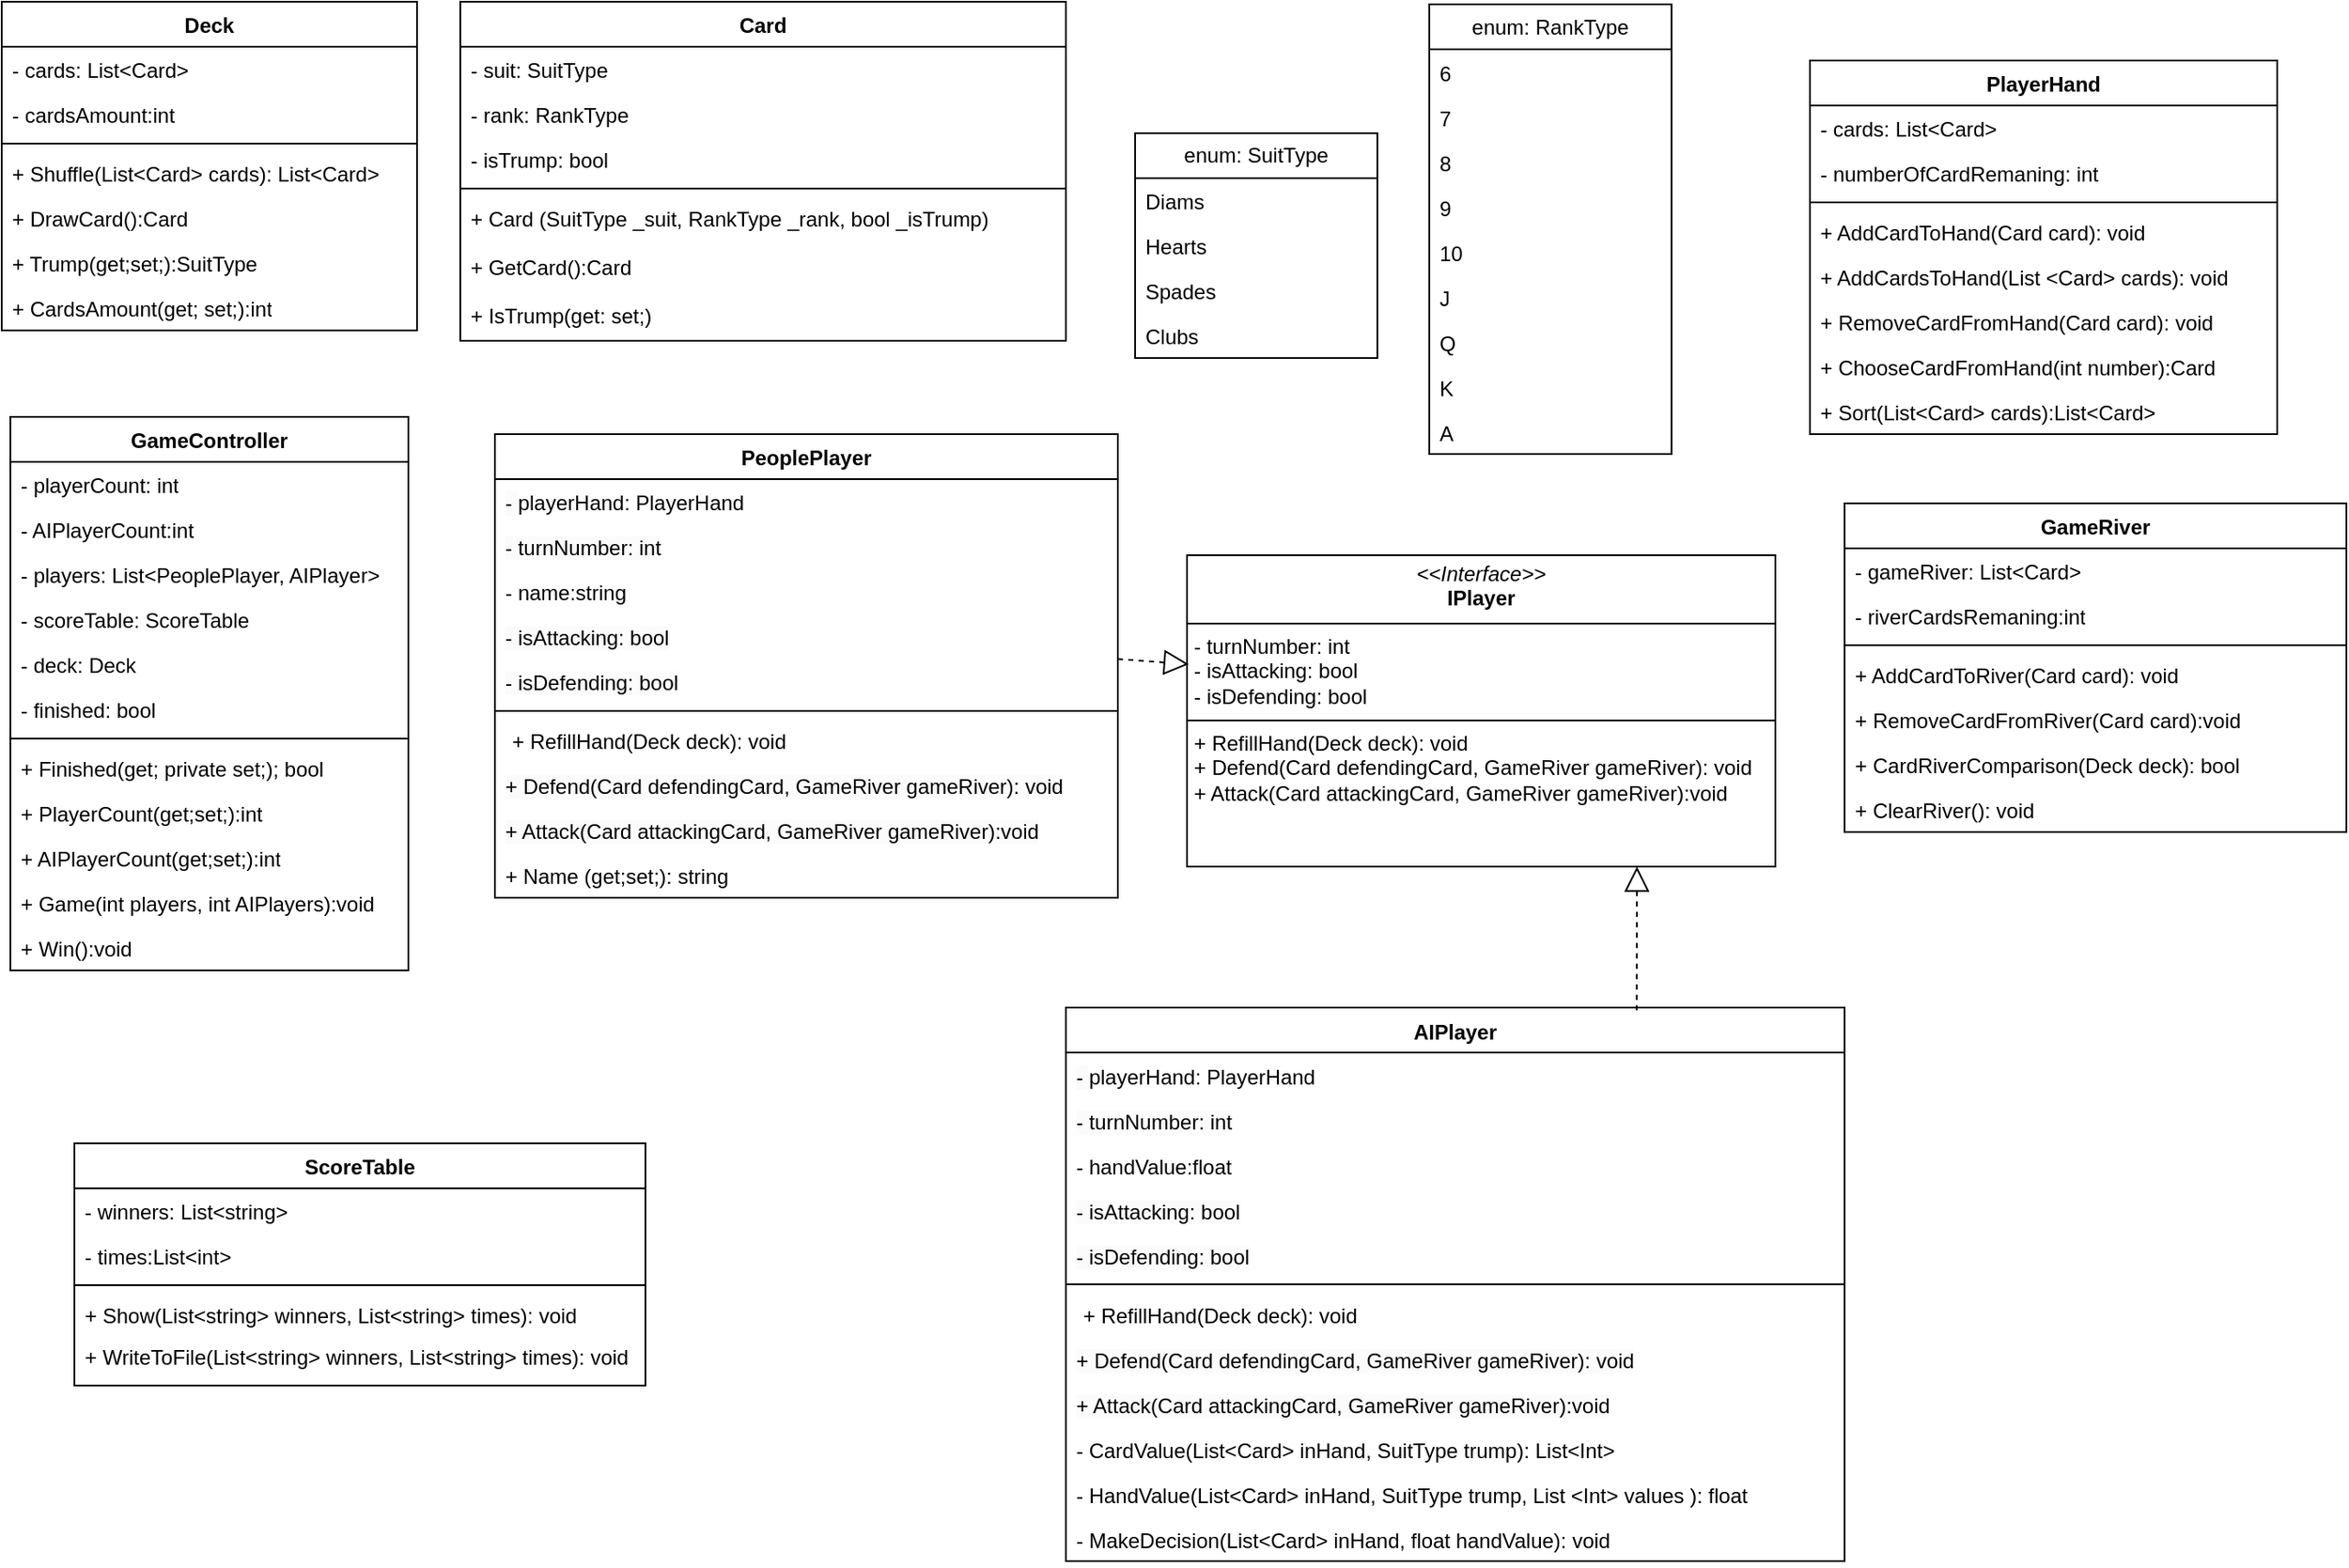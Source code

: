 <mxfile version="24.7.14">
  <diagram name="Страница — 1" id="oNnPywaHwcHPnCb4dMVC">
    <mxGraphModel dx="2261" dy="1941" grid="1" gridSize="10" guides="1" tooltips="1" connect="1" arrows="1" fold="1" page="1" pageScale="1" pageWidth="827" pageHeight="1169" math="0" shadow="0">
      <root>
        <mxCell id="0" />
        <mxCell id="1" parent="0" />
        <mxCell id="u0cuv5xGiNIbPDt_39iv-7" value="&lt;p style=&quot;margin:0px;margin-top:4px;text-align:center;&quot;&gt;&lt;i&gt;&amp;lt;&amp;lt;Interface&amp;gt;&amp;gt;&lt;/i&gt;&lt;br&gt;&lt;b&gt;IPlayer&lt;/b&gt;&lt;/p&gt;&lt;hr size=&quot;1&quot; style=&quot;border-style:solid;&quot;&gt;&lt;p style=&quot;margin:0px;margin-left:4px;&quot;&gt;&lt;span style=&quot;background-color: initial;&quot;&gt;- turnNumber: int&lt;/span&gt;&lt;br&gt;&lt;/p&gt;&lt;p style=&quot;margin:0px;margin-left:4px;&quot;&gt;- isAttacking: bool&lt;/p&gt;&lt;p style=&quot;margin:0px;margin-left:4px;&quot;&gt;- isDefending: bool&lt;/p&gt;&lt;hr size=&quot;1&quot; style=&quot;border-style:solid;&quot;&gt;&lt;p style=&quot;margin:0px;margin-left:4px;&quot;&gt;+ RefillHand(Deck deck): void&lt;/p&gt;&lt;p style=&quot;margin:0px;margin-left:4px;&quot;&gt;+ Defend(Card defendingCard,&amp;nbsp;&lt;span style=&quot;background-color: initial;&quot;&gt;GameRiver gameRiver&lt;/span&gt;&lt;span style=&quot;background-color: initial;&quot;&gt;): void&lt;/span&gt;&lt;/p&gt;&lt;p style=&quot;margin:0px;margin-left:4px;&quot;&gt;+ Attack(Card attackingCard,&amp;nbsp;&lt;span style=&quot;background-color: initial;&quot;&gt;GameRiver gameRiver&lt;/span&gt;&lt;span style=&quot;background-color: initial;&quot;&gt;):void&lt;/span&gt;&lt;/p&gt;&lt;p style=&quot;margin:0px;margin-left:4px;&quot;&gt;&lt;br&gt;&lt;/p&gt;" style="verticalAlign=top;align=left;overflow=fill;html=1;whiteSpace=wrap;" parent="1" vertex="1">
          <mxGeometry x="-100" y="-840" width="340" height="180" as="geometry" />
        </mxCell>
        <mxCell id="u0cuv5xGiNIbPDt_39iv-9" value="enum: SuitType" style="swimlane;fontStyle=0;childLayout=stackLayout;horizontal=1;startSize=26;fillColor=none;horizontalStack=0;resizeParent=1;resizeParentMax=0;resizeLast=0;collapsible=1;marginBottom=0;whiteSpace=wrap;html=1;" parent="1" vertex="1">
          <mxGeometry x="-130" y="-1084" width="140" height="130" as="geometry" />
        </mxCell>
        <mxCell id="u0cuv5xGiNIbPDt_39iv-10" value="Diams" style="text;strokeColor=none;fillColor=none;align=left;verticalAlign=top;spacingLeft=4;spacingRight=4;overflow=hidden;rotatable=0;points=[[0,0.5],[1,0.5]];portConstraint=eastwest;whiteSpace=wrap;html=1;" parent="u0cuv5xGiNIbPDt_39iv-9" vertex="1">
          <mxGeometry y="26" width="140" height="26" as="geometry" />
        </mxCell>
        <mxCell id="u0cuv5xGiNIbPDt_39iv-12" value="Hearts" style="text;strokeColor=none;fillColor=none;align=left;verticalAlign=top;spacingLeft=4;spacingRight=4;overflow=hidden;rotatable=0;points=[[0,0.5],[1,0.5]];portConstraint=eastwest;whiteSpace=wrap;html=1;" parent="u0cuv5xGiNIbPDt_39iv-9" vertex="1">
          <mxGeometry y="52" width="140" height="26" as="geometry" />
        </mxCell>
        <mxCell id="u0cuv5xGiNIbPDt_39iv-14" value="Spades" style="text;strokeColor=none;fillColor=none;align=left;verticalAlign=top;spacingLeft=4;spacingRight=4;overflow=hidden;rotatable=0;points=[[0,0.5],[1,0.5]];portConstraint=eastwest;whiteSpace=wrap;html=1;" parent="u0cuv5xGiNIbPDt_39iv-9" vertex="1">
          <mxGeometry y="78" width="140" height="26" as="geometry" />
        </mxCell>
        <mxCell id="u0cuv5xGiNIbPDt_39iv-13" value="Clubs" style="text;strokeColor=none;fillColor=none;align=left;verticalAlign=top;spacingLeft=4;spacingRight=4;overflow=hidden;rotatable=0;points=[[0,0.5],[1,0.5]];portConstraint=eastwest;whiteSpace=wrap;html=1;" parent="u0cuv5xGiNIbPDt_39iv-9" vertex="1">
          <mxGeometry y="104" width="140" height="26" as="geometry" />
        </mxCell>
        <mxCell id="u0cuv5xGiNIbPDt_39iv-15" value="enum: RankType" style="swimlane;fontStyle=0;childLayout=stackLayout;horizontal=1;startSize=26;fillColor=none;horizontalStack=0;resizeParent=1;resizeParentMax=0;resizeLast=0;collapsible=1;marginBottom=0;whiteSpace=wrap;html=1;align=center;" parent="1" vertex="1">
          <mxGeometry x="40" y="-1158.5" width="140" height="260" as="geometry" />
        </mxCell>
        <mxCell id="u0cuv5xGiNIbPDt_39iv-16" value="6" style="text;strokeColor=none;fillColor=none;align=left;verticalAlign=top;spacingLeft=4;spacingRight=4;overflow=hidden;rotatable=0;points=[[0,0.5],[1,0.5]];portConstraint=eastwest;whiteSpace=wrap;html=1;" parent="u0cuv5xGiNIbPDt_39iv-15" vertex="1">
          <mxGeometry y="26" width="140" height="26" as="geometry" />
        </mxCell>
        <mxCell id="u0cuv5xGiNIbPDt_39iv-21" value="7" style="text;strokeColor=none;fillColor=none;align=left;verticalAlign=top;spacingLeft=4;spacingRight=4;overflow=hidden;rotatable=0;points=[[0,0.5],[1,0.5]];portConstraint=eastwest;whiteSpace=wrap;html=1;" parent="u0cuv5xGiNIbPDt_39iv-15" vertex="1">
          <mxGeometry y="52" width="140" height="26" as="geometry" />
        </mxCell>
        <mxCell id="u0cuv5xGiNIbPDt_39iv-20" value="8" style="text;strokeColor=none;fillColor=none;align=left;verticalAlign=top;spacingLeft=4;spacingRight=4;overflow=hidden;rotatable=0;points=[[0,0.5],[1,0.5]];portConstraint=eastwest;whiteSpace=wrap;html=1;" parent="u0cuv5xGiNIbPDt_39iv-15" vertex="1">
          <mxGeometry y="78" width="140" height="26" as="geometry" />
        </mxCell>
        <mxCell id="u0cuv5xGiNIbPDt_39iv-17" value="9" style="text;strokeColor=none;fillColor=none;align=left;verticalAlign=top;spacingLeft=4;spacingRight=4;overflow=hidden;rotatable=0;points=[[0,0.5],[1,0.5]];portConstraint=eastwest;whiteSpace=wrap;html=1;" parent="u0cuv5xGiNIbPDt_39iv-15" vertex="1">
          <mxGeometry y="104" width="140" height="26" as="geometry" />
        </mxCell>
        <mxCell id="u0cuv5xGiNIbPDt_39iv-18" value="10" style="text;strokeColor=none;fillColor=none;align=left;verticalAlign=top;spacingLeft=4;spacingRight=4;overflow=hidden;rotatable=0;points=[[0,0.5],[1,0.5]];portConstraint=eastwest;whiteSpace=wrap;html=1;" parent="u0cuv5xGiNIbPDt_39iv-15" vertex="1">
          <mxGeometry y="130" width="140" height="26" as="geometry" />
        </mxCell>
        <mxCell id="u0cuv5xGiNIbPDt_39iv-19" value="J" style="text;strokeColor=none;fillColor=none;align=left;verticalAlign=top;spacingLeft=4;spacingRight=4;overflow=hidden;rotatable=0;points=[[0,0.5],[1,0.5]];portConstraint=eastwest;whiteSpace=wrap;html=1;" parent="u0cuv5xGiNIbPDt_39iv-15" vertex="1">
          <mxGeometry y="156" width="140" height="26" as="geometry" />
        </mxCell>
        <mxCell id="u0cuv5xGiNIbPDt_39iv-24" value="Q" style="text;strokeColor=none;fillColor=none;align=left;verticalAlign=top;spacingLeft=4;spacingRight=4;overflow=hidden;rotatable=0;points=[[0,0.5],[1,0.5]];portConstraint=eastwest;whiteSpace=wrap;html=1;" parent="u0cuv5xGiNIbPDt_39iv-15" vertex="1">
          <mxGeometry y="182" width="140" height="26" as="geometry" />
        </mxCell>
        <mxCell id="u0cuv5xGiNIbPDt_39iv-23" value="K" style="text;strokeColor=none;fillColor=none;align=left;verticalAlign=top;spacingLeft=4;spacingRight=4;overflow=hidden;rotatable=0;points=[[0,0.5],[1,0.5]];portConstraint=eastwest;whiteSpace=wrap;html=1;" parent="u0cuv5xGiNIbPDt_39iv-15" vertex="1">
          <mxGeometry y="208" width="140" height="26" as="geometry" />
        </mxCell>
        <mxCell id="u0cuv5xGiNIbPDt_39iv-22" value="A" style="text;strokeColor=none;fillColor=none;align=left;verticalAlign=top;spacingLeft=4;spacingRight=4;overflow=hidden;rotatable=0;points=[[0,0.5],[1,0.5]];portConstraint=eastwest;whiteSpace=wrap;html=1;" parent="u0cuv5xGiNIbPDt_39iv-15" vertex="1">
          <mxGeometry y="234" width="140" height="26" as="geometry" />
        </mxCell>
        <mxCell id="u0cuv5xGiNIbPDt_39iv-30" value="GameController" style="swimlane;fontStyle=1;align=center;verticalAlign=top;childLayout=stackLayout;horizontal=1;startSize=26;horizontalStack=0;resizeParent=1;resizeParentMax=0;resizeLast=0;collapsible=1;marginBottom=0;whiteSpace=wrap;html=1;" parent="1" vertex="1">
          <mxGeometry x="-780" y="-920" width="230" height="320" as="geometry" />
        </mxCell>
        <mxCell id="u0cuv5xGiNIbPDt_39iv-31" value="- playerCount: int" style="text;strokeColor=none;fillColor=none;align=left;verticalAlign=top;spacingLeft=4;spacingRight=4;overflow=hidden;rotatable=0;points=[[0,0.5],[1,0.5]];portConstraint=eastwest;whiteSpace=wrap;html=1;" parent="u0cuv5xGiNIbPDt_39iv-30" vertex="1">
          <mxGeometry y="26" width="230" height="26" as="geometry" />
        </mxCell>
        <mxCell id="u0cuv5xGiNIbPDt_39iv-37" value="- AIPlayerCount:int" style="text;strokeColor=none;fillColor=none;align=left;verticalAlign=top;spacingLeft=4;spacingRight=4;overflow=hidden;rotatable=0;points=[[0,0.5],[1,0.5]];portConstraint=eastwest;whiteSpace=wrap;html=1;" parent="u0cuv5xGiNIbPDt_39iv-30" vertex="1">
          <mxGeometry y="52" width="230" height="26" as="geometry" />
        </mxCell>
        <mxCell id="uTUZKhjC_i32pkB5EiFj-2" value="- players: List&amp;lt;PeoplePlayer, AIPlayer&amp;gt;" style="text;strokeColor=none;fillColor=none;align=left;verticalAlign=top;spacingLeft=4;spacingRight=4;overflow=hidden;rotatable=0;points=[[0,0.5],[1,0.5]];portConstraint=eastwest;whiteSpace=wrap;html=1;" parent="u0cuv5xGiNIbPDt_39iv-30" vertex="1">
          <mxGeometry y="78" width="230" height="26" as="geometry" />
        </mxCell>
        <mxCell id="u0cuv5xGiNIbPDt_39iv-89" value="- scoreTable: ScoreTable" style="text;strokeColor=none;fillColor=none;align=left;verticalAlign=top;spacingLeft=4;spacingRight=4;overflow=hidden;rotatable=0;points=[[0,0.5],[1,0.5]];portConstraint=eastwest;whiteSpace=wrap;html=1;" parent="u0cuv5xGiNIbPDt_39iv-30" vertex="1">
          <mxGeometry y="104" width="230" height="26" as="geometry" />
        </mxCell>
        <mxCell id="u0cuv5xGiNIbPDt_39iv-88" value="- deck: Deck" style="text;strokeColor=none;fillColor=none;align=left;verticalAlign=top;spacingLeft=4;spacingRight=4;overflow=hidden;rotatable=0;points=[[0,0.5],[1,0.5]];portConstraint=eastwest;whiteSpace=wrap;html=1;" parent="u0cuv5xGiNIbPDt_39iv-30" vertex="1">
          <mxGeometry y="130" width="230" height="26" as="geometry" />
        </mxCell>
        <mxCell id="u0cuv5xGiNIbPDt_39iv-86" value="- finished: bool" style="text;strokeColor=none;fillColor=none;align=left;verticalAlign=top;spacingLeft=4;spacingRight=4;overflow=hidden;rotatable=0;points=[[0,0.5],[1,0.5]];portConstraint=eastwest;whiteSpace=wrap;html=1;" parent="u0cuv5xGiNIbPDt_39iv-30" vertex="1">
          <mxGeometry y="156" width="230" height="26" as="geometry" />
        </mxCell>
        <mxCell id="u0cuv5xGiNIbPDt_39iv-32" value="" style="line;strokeWidth=1;fillColor=none;align=left;verticalAlign=middle;spacingTop=-1;spacingLeft=3;spacingRight=3;rotatable=0;labelPosition=right;points=[];portConstraint=eastwest;strokeColor=inherit;" parent="u0cuv5xGiNIbPDt_39iv-30" vertex="1">
          <mxGeometry y="182" width="230" height="8" as="geometry" />
        </mxCell>
        <mxCell id="u0cuv5xGiNIbPDt_39iv-90" value="+ Finished(get; private set;); bool" style="text;strokeColor=none;fillColor=none;align=left;verticalAlign=top;spacingLeft=4;spacingRight=4;overflow=hidden;rotatable=0;points=[[0,0.5],[1,0.5]];portConstraint=eastwest;whiteSpace=wrap;html=1;" parent="u0cuv5xGiNIbPDt_39iv-30" vertex="1">
          <mxGeometry y="190" width="230" height="26" as="geometry" />
        </mxCell>
        <mxCell id="u0cuv5xGiNIbPDt_39iv-92" value="+ PlayerCount(get;set;):int" style="text;strokeColor=none;fillColor=none;align=left;verticalAlign=top;spacingLeft=4;spacingRight=4;overflow=hidden;rotatable=0;points=[[0,0.5],[1,0.5]];portConstraint=eastwest;whiteSpace=wrap;html=1;" parent="u0cuv5xGiNIbPDt_39iv-30" vertex="1">
          <mxGeometry y="216" width="230" height="26" as="geometry" />
        </mxCell>
        <mxCell id="u0cuv5xGiNIbPDt_39iv-91" value="+ AIPlayerCount(get;set;):int" style="text;strokeColor=none;fillColor=none;align=left;verticalAlign=top;spacingLeft=4;spacingRight=4;overflow=hidden;rotatable=0;points=[[0,0.5],[1,0.5]];portConstraint=eastwest;whiteSpace=wrap;html=1;" parent="u0cuv5xGiNIbPDt_39iv-30" vertex="1">
          <mxGeometry y="242" width="230" height="26" as="geometry" />
        </mxCell>
        <mxCell id="u0cuv5xGiNIbPDt_39iv-36" value="+ Game(int players, int AIPlayers):void" style="text;strokeColor=none;fillColor=none;align=left;verticalAlign=top;spacingLeft=4;spacingRight=4;overflow=hidden;rotatable=0;points=[[0,0.5],[1,0.5]];portConstraint=eastwest;whiteSpace=wrap;html=1;" parent="u0cuv5xGiNIbPDt_39iv-30" vertex="1">
          <mxGeometry y="268" width="230" height="26" as="geometry" />
        </mxCell>
        <mxCell id="u0cuv5xGiNIbPDt_39iv-35" value="+ Win():void" style="text;strokeColor=none;fillColor=none;align=left;verticalAlign=top;spacingLeft=4;spacingRight=4;overflow=hidden;rotatable=0;points=[[0,0.5],[1,0.5]];portConstraint=eastwest;whiteSpace=wrap;html=1;" parent="u0cuv5xGiNIbPDt_39iv-30" vertex="1">
          <mxGeometry y="294" width="230" height="26" as="geometry" />
        </mxCell>
        <mxCell id="u0cuv5xGiNIbPDt_39iv-38" value="&lt;b&gt;Deck&lt;/b&gt;" style="swimlane;fontStyle=1;align=center;verticalAlign=top;childLayout=stackLayout;horizontal=1;startSize=26;horizontalStack=0;resizeParent=1;resizeParentMax=0;resizeLast=0;collapsible=1;marginBottom=0;whiteSpace=wrap;html=1;" parent="1" vertex="1">
          <mxGeometry x="-785" y="-1160" width="240" height="190" as="geometry" />
        </mxCell>
        <mxCell id="u0cuv5xGiNIbPDt_39iv-39" value="- cards: List&amp;lt;Card&amp;gt;" style="text;strokeColor=none;fillColor=none;align=left;verticalAlign=top;spacingLeft=4;spacingRight=4;overflow=hidden;rotatable=0;points=[[0,0.5],[1,0.5]];portConstraint=eastwest;whiteSpace=wrap;html=1;" parent="u0cuv5xGiNIbPDt_39iv-38" vertex="1">
          <mxGeometry y="26" width="240" height="26" as="geometry" />
        </mxCell>
        <mxCell id="u0cuv5xGiNIbPDt_39iv-42" value="- cardsAmount:int" style="text;strokeColor=none;fillColor=none;align=left;verticalAlign=top;spacingLeft=4;spacingRight=4;overflow=hidden;rotatable=0;points=[[0,0.5],[1,0.5]];portConstraint=eastwest;whiteSpace=wrap;html=1;" parent="u0cuv5xGiNIbPDt_39iv-38" vertex="1">
          <mxGeometry y="52" width="240" height="26" as="geometry" />
        </mxCell>
        <mxCell id="u0cuv5xGiNIbPDt_39iv-40" value="" style="line;strokeWidth=1;fillColor=none;align=left;verticalAlign=middle;spacingTop=-1;spacingLeft=3;spacingRight=3;rotatable=0;labelPosition=right;points=[];portConstraint=eastwest;strokeColor=inherit;" parent="u0cuv5xGiNIbPDt_39iv-38" vertex="1">
          <mxGeometry y="78" width="240" height="8" as="geometry" />
        </mxCell>
        <mxCell id="u0cuv5xGiNIbPDt_39iv-41" value="+ Shuffle(List&amp;lt;Card&amp;gt; cards): List&amp;lt;Card&amp;gt;" style="text;strokeColor=none;fillColor=none;align=left;verticalAlign=top;spacingLeft=4;spacingRight=4;overflow=hidden;rotatable=0;points=[[0,0.5],[1,0.5]];portConstraint=eastwest;whiteSpace=wrap;html=1;" parent="u0cuv5xGiNIbPDt_39iv-38" vertex="1">
          <mxGeometry y="86" width="240" height="26" as="geometry" />
        </mxCell>
        <mxCell id="XW7uV3UIntbRirsTcnwH-25" value="+ DrawCard():Card" style="text;strokeColor=none;fillColor=none;align=left;verticalAlign=top;spacingLeft=4;spacingRight=4;overflow=hidden;rotatable=0;points=[[0,0.5],[1,0.5]];portConstraint=eastwest;whiteSpace=wrap;html=1;" vertex="1" parent="u0cuv5xGiNIbPDt_39iv-38">
          <mxGeometry y="112" width="240" height="26" as="geometry" />
        </mxCell>
        <mxCell id="u0cuv5xGiNIbPDt_39iv-43" value="+ Trump(get;set;):Suit&lt;span style=&quot;background-color: initial;&quot;&gt;Type&lt;/span&gt;" style="text;strokeColor=none;fillColor=none;align=left;verticalAlign=top;spacingLeft=4;spacingRight=4;overflow=hidden;rotatable=0;points=[[0,0.5],[1,0.5]];portConstraint=eastwest;whiteSpace=wrap;html=1;" parent="u0cuv5xGiNIbPDt_39iv-38" vertex="1">
          <mxGeometry y="138" width="240" height="26" as="geometry" />
        </mxCell>
        <mxCell id="u0cuv5xGiNIbPDt_39iv-70" value="+ CardsAmount(get; set;):int" style="text;strokeColor=none;fillColor=none;align=left;verticalAlign=top;spacingLeft=4;spacingRight=4;overflow=hidden;rotatable=0;points=[[0,0.5],[1,0.5]];portConstraint=eastwest;whiteSpace=wrap;html=1;" parent="u0cuv5xGiNIbPDt_39iv-38" vertex="1">
          <mxGeometry y="164" width="240" height="26" as="geometry" />
        </mxCell>
        <mxCell id="u0cuv5xGiNIbPDt_39iv-45" value="ScoreTable" style="swimlane;fontStyle=1;align=center;verticalAlign=top;childLayout=stackLayout;horizontal=1;startSize=26;horizontalStack=0;resizeParent=1;resizeParentMax=0;resizeLast=0;collapsible=1;marginBottom=0;whiteSpace=wrap;html=1;" parent="1" vertex="1">
          <mxGeometry x="-743" y="-500" width="330" height="140" as="geometry" />
        </mxCell>
        <mxCell id="u0cuv5xGiNIbPDt_39iv-46" value="- winners: List&amp;lt;string&amp;gt;" style="text;strokeColor=none;fillColor=none;align=left;verticalAlign=top;spacingLeft=4;spacingRight=4;overflow=hidden;rotatable=0;points=[[0,0.5],[1,0.5]];portConstraint=eastwest;whiteSpace=wrap;html=1;" parent="u0cuv5xGiNIbPDt_39iv-45" vertex="1">
          <mxGeometry y="26" width="330" height="26" as="geometry" />
        </mxCell>
        <mxCell id="u0cuv5xGiNIbPDt_39iv-67" value="- times:List&amp;lt;int&amp;gt;" style="text;strokeColor=none;fillColor=none;align=left;verticalAlign=top;spacingLeft=4;spacingRight=4;overflow=hidden;rotatable=0;points=[[0,0.5],[1,0.5]];portConstraint=eastwest;whiteSpace=wrap;html=1;" parent="u0cuv5xGiNIbPDt_39iv-45" vertex="1">
          <mxGeometry y="52" width="330" height="26" as="geometry" />
        </mxCell>
        <mxCell id="u0cuv5xGiNIbPDt_39iv-47" value="" style="line;strokeWidth=1;fillColor=none;align=left;verticalAlign=middle;spacingTop=-1;spacingLeft=3;spacingRight=3;rotatable=0;labelPosition=right;points=[];portConstraint=eastwest;strokeColor=inherit;" parent="u0cuv5xGiNIbPDt_39iv-45" vertex="1">
          <mxGeometry y="78" width="330" height="8" as="geometry" />
        </mxCell>
        <mxCell id="u0cuv5xGiNIbPDt_39iv-48" value="+ Show(List&amp;lt;string&amp;gt; winners, List&amp;lt;string&amp;gt;&amp;nbsp;times): void" style="text;strokeColor=none;fillColor=none;align=left;verticalAlign=top;spacingLeft=4;spacingRight=4;overflow=hidden;rotatable=0;points=[[0,0.5],[1,0.5]];portConstraint=eastwest;whiteSpace=wrap;html=1;" parent="u0cuv5xGiNIbPDt_39iv-45" vertex="1">
          <mxGeometry y="86" width="330" height="24" as="geometry" />
        </mxCell>
        <mxCell id="u0cuv5xGiNIbPDt_39iv-68" value="+ WriteToFile(List&amp;lt;string&amp;gt; winners, List&amp;lt;string&amp;gt;&amp;nbsp;times): void" style="text;strokeColor=none;fillColor=none;align=left;verticalAlign=top;spacingLeft=4;spacingRight=4;overflow=hidden;rotatable=0;points=[[0,0.5],[1,0.5]];portConstraint=eastwest;whiteSpace=wrap;html=1;" parent="u0cuv5xGiNIbPDt_39iv-45" vertex="1">
          <mxGeometry y="110" width="330" height="30" as="geometry" />
        </mxCell>
        <mxCell id="u0cuv5xGiNIbPDt_39iv-49" value="PeoplePlayer" style="swimlane;fontStyle=1;align=center;verticalAlign=top;childLayout=stackLayout;horizontal=1;startSize=26;horizontalStack=0;resizeParent=1;resizeParentMax=0;resizeLast=0;collapsible=1;marginBottom=0;whiteSpace=wrap;html=1;" parent="1" vertex="1">
          <mxGeometry x="-500" y="-910" width="360" height="268" as="geometry" />
        </mxCell>
        <mxCell id="u0cuv5xGiNIbPDt_39iv-72" value="&lt;span style=&quot;color: rgb(0, 0, 0); font-family: Helvetica; font-size: 12px; font-style: normal; font-variant-ligatures: normal; font-variant-caps: normal; font-weight: 400; letter-spacing: normal; orphans: 2; text-align: left; text-indent: 0px; text-transform: none; widows: 2; word-spacing: 0px; -webkit-text-stroke-width: 0px; white-space: normal; background-color: rgb(251, 251, 251); text-decoration-thickness: initial; text-decoration-style: initial; text-decoration-color: initial; display: inline !important; float: none;&quot;&gt;-&amp;nbsp;&lt;/span&gt;playerHand: PlayerHand" style="text;strokeColor=none;fillColor=none;align=left;verticalAlign=top;spacingLeft=4;spacingRight=4;overflow=hidden;rotatable=0;points=[[0,0.5],[1,0.5]];portConstraint=eastwest;whiteSpace=wrap;html=1;" parent="u0cuv5xGiNIbPDt_39iv-49" vertex="1">
          <mxGeometry y="26" width="360" height="26" as="geometry" />
        </mxCell>
        <mxCell id="u0cuv5xGiNIbPDt_39iv-71" value="&lt;span style=&quot;color: rgb(0, 0, 0); font-family: Helvetica; font-size: 12px; font-style: normal; font-variant-ligatures: normal; font-variant-caps: normal; font-weight: 400; letter-spacing: normal; orphans: 2; text-align: left; text-indent: 0px; text-transform: none; widows: 2; word-spacing: 0px; -webkit-text-stroke-width: 0px; white-space: normal; background-color: rgb(251, 251, 251); text-decoration-thickness: initial; text-decoration-style: initial; text-decoration-color: initial; display: inline !important; float: none;&quot;&gt;- turnNumber: int&lt;/span&gt;" style="text;strokeColor=none;fillColor=none;align=left;verticalAlign=top;spacingLeft=4;spacingRight=4;overflow=hidden;rotatable=0;points=[[0,0.5],[1,0.5]];portConstraint=eastwest;whiteSpace=wrap;html=1;" parent="u0cuv5xGiNIbPDt_39iv-49" vertex="1">
          <mxGeometry y="52" width="360" height="26" as="geometry" />
        </mxCell>
        <mxCell id="u0cuv5xGiNIbPDt_39iv-94" value="- name:string" style="text;strokeColor=none;fillColor=none;align=left;verticalAlign=top;spacingLeft=4;spacingRight=4;overflow=hidden;rotatable=0;points=[[0,0.5],[1,0.5]];portConstraint=eastwest;whiteSpace=wrap;html=1;" parent="u0cuv5xGiNIbPDt_39iv-49" vertex="1">
          <mxGeometry y="78" width="360" height="26" as="geometry" />
        </mxCell>
        <mxCell id="XW7uV3UIntbRirsTcnwH-22" value="&lt;span style=&quot;color: rgb(0, 0, 0); font-family: Helvetica; font-size: 12px; font-style: normal; font-variant-ligatures: normal; font-variant-caps: normal; font-weight: 400; letter-spacing: normal; orphans: 2; text-align: left; text-indent: 0px; text-transform: none; widows: 2; word-spacing: 0px; -webkit-text-stroke-width: 0px; white-space: normal; background-color: rgb(251, 251, 251); text-decoration-thickness: initial; text-decoration-style: initial; text-decoration-color: initial; display: inline !important; float: none;&quot;&gt;- isAttacking: bool&lt;/span&gt;&lt;div&gt;&lt;br/&gt;&lt;/div&gt;" style="text;strokeColor=none;fillColor=none;align=left;verticalAlign=top;spacingLeft=4;spacingRight=4;overflow=hidden;rotatable=0;points=[[0,0.5],[1,0.5]];portConstraint=eastwest;whiteSpace=wrap;html=1;" vertex="1" parent="u0cuv5xGiNIbPDt_39iv-49">
          <mxGeometry y="104" width="360" height="26" as="geometry" />
        </mxCell>
        <mxCell id="XW7uV3UIntbRirsTcnwH-21" value="&lt;span style=&quot;color: rgb(0, 0, 0); font-family: Helvetica; font-size: 12px; font-style: normal; font-variant-ligatures: normal; font-variant-caps: normal; font-weight: 400; letter-spacing: normal; orphans: 2; text-align: left; text-indent: 0px; text-transform: none; widows: 2; word-spacing: 0px; -webkit-text-stroke-width: 0px; white-space: normal; background-color: rgb(251, 251, 251); text-decoration-thickness: initial; text-decoration-style: initial; text-decoration-color: initial; display: inline !important; float: none;&quot;&gt;- isDefending: bool&lt;/span&gt;" style="text;strokeColor=none;fillColor=none;align=left;verticalAlign=top;spacingLeft=4;spacingRight=4;overflow=hidden;rotatable=0;points=[[0,0.5],[1,0.5]];portConstraint=eastwest;whiteSpace=wrap;html=1;" vertex="1" parent="u0cuv5xGiNIbPDt_39iv-49">
          <mxGeometry y="130" width="360" height="26" as="geometry" />
        </mxCell>
        <mxCell id="u0cuv5xGiNIbPDt_39iv-51" value="" style="line;strokeWidth=1;fillColor=none;align=left;verticalAlign=middle;spacingTop=-1;spacingLeft=3;spacingRight=3;rotatable=0;labelPosition=right;points=[];portConstraint=eastwest;strokeColor=inherit;" parent="u0cuv5xGiNIbPDt_39iv-49" vertex="1">
          <mxGeometry y="156" width="360" height="8" as="geometry" />
        </mxCell>
        <mxCell id="u0cuv5xGiNIbPDt_39iv-52" value="&lt;p style=&quot;margin: 0px 0px 0px 4px;&quot;&gt;+ RefillHand(Deck deck): void&lt;/p&gt;&lt;div&gt;&lt;br&gt;&lt;/div&gt;" style="text;strokeColor=none;fillColor=none;align=left;verticalAlign=top;spacingLeft=4;spacingRight=4;overflow=hidden;rotatable=0;points=[[0,0.5],[1,0.5]];portConstraint=eastwest;whiteSpace=wrap;html=1;" parent="u0cuv5xGiNIbPDt_39iv-49" vertex="1">
          <mxGeometry y="164" width="360" height="26" as="geometry" />
        </mxCell>
        <mxCell id="u0cuv5xGiNIbPDt_39iv-75" value="&lt;span style=&quot;color: rgb(0, 0, 0); font-family: Helvetica; font-size: 12px; font-style: normal; font-variant-ligatures: normal; font-variant-caps: normal; font-weight: 400; letter-spacing: normal; orphans: 2; text-align: left; text-indent: 0px; text-transform: none; widows: 2; word-spacing: 0px; -webkit-text-stroke-width: 0px; white-space: normal; background-color: rgb(251, 251, 251); text-decoration-thickness: initial; text-decoration-style: initial; text-decoration-color: initial; display: inline !important; float: none;&quot;&gt;+ Defend(Card defendingCard, GameRiver gameRiver): void&lt;/span&gt;" style="text;strokeColor=none;fillColor=none;align=left;verticalAlign=top;spacingLeft=4;spacingRight=4;overflow=hidden;rotatable=0;points=[[0,0.5],[1,0.5]];portConstraint=eastwest;whiteSpace=wrap;html=1;" parent="u0cuv5xGiNIbPDt_39iv-49" vertex="1">
          <mxGeometry y="190" width="360" height="26" as="geometry" />
        </mxCell>
        <mxCell id="u0cuv5xGiNIbPDt_39iv-73" value="&lt;span style=&quot;color: rgb(0, 0, 0); font-family: Helvetica; font-size: 12px; font-style: normal; font-variant-ligatures: normal; font-variant-caps: normal; font-weight: 400; letter-spacing: normal; orphans: 2; text-align: left; text-indent: 0px; text-transform: none; widows: 2; word-spacing: 0px; -webkit-text-stroke-width: 0px; white-space: normal; background-color: rgb(251, 251, 251); text-decoration-thickness: initial; text-decoration-style: initial; text-decoration-color: initial; display: inline !important; float: none;&quot;&gt;+ Attack(Card attackingCard, GameRiver gameRiver):void&lt;/span&gt;" style="text;strokeColor=none;fillColor=none;align=left;verticalAlign=top;spacingLeft=4;spacingRight=4;overflow=hidden;rotatable=0;points=[[0,0.5],[1,0.5]];portConstraint=eastwest;whiteSpace=wrap;html=1;" parent="u0cuv5xGiNIbPDt_39iv-49" vertex="1">
          <mxGeometry y="216" width="360" height="26" as="geometry" />
        </mxCell>
        <mxCell id="u0cuv5xGiNIbPDt_39iv-95" value="+ Name (get;set;): string" style="text;strokeColor=none;fillColor=none;align=left;verticalAlign=top;spacingLeft=4;spacingRight=4;overflow=hidden;rotatable=0;points=[[0,0.5],[1,0.5]];portConstraint=eastwest;whiteSpace=wrap;html=1;" parent="u0cuv5xGiNIbPDt_39iv-49" vertex="1">
          <mxGeometry y="242" width="360" height="26" as="geometry" />
        </mxCell>
        <mxCell id="u0cuv5xGiNIbPDt_39iv-58" value="Card" style="swimlane;fontStyle=1;align=center;verticalAlign=top;childLayout=stackLayout;horizontal=1;startSize=26;horizontalStack=0;resizeParent=1;resizeParentMax=0;resizeLast=0;collapsible=1;marginBottom=0;whiteSpace=wrap;html=1;" parent="1" vertex="1">
          <mxGeometry x="-520" y="-1160" width="350" height="196" as="geometry" />
        </mxCell>
        <mxCell id="u0cuv5xGiNIbPDt_39iv-59" value="- suit: SuitType" style="text;strokeColor=none;fillColor=none;align=left;verticalAlign=top;spacingLeft=4;spacingRight=4;overflow=hidden;rotatable=0;points=[[0,0.5],[1,0.5]];portConstraint=eastwest;whiteSpace=wrap;html=1;" parent="u0cuv5xGiNIbPDt_39iv-58" vertex="1">
          <mxGeometry y="26" width="350" height="26" as="geometry" />
        </mxCell>
        <mxCell id="u0cuv5xGiNIbPDt_39iv-63" value="- rank: RankType" style="text;strokeColor=none;fillColor=none;align=left;verticalAlign=top;spacingLeft=4;spacingRight=4;overflow=hidden;rotatable=0;points=[[0,0.5],[1,0.5]];portConstraint=eastwest;whiteSpace=wrap;html=1;" parent="u0cuv5xGiNIbPDt_39iv-58" vertex="1">
          <mxGeometry y="52" width="350" height="26" as="geometry" />
        </mxCell>
        <mxCell id="u0cuv5xGiNIbPDt_39iv-69" value="- isTrump: bool" style="text;strokeColor=none;fillColor=none;align=left;verticalAlign=top;spacingLeft=4;spacingRight=4;overflow=hidden;rotatable=0;points=[[0,0.5],[1,0.5]];portConstraint=eastwest;whiteSpace=wrap;html=1;" parent="u0cuv5xGiNIbPDt_39iv-58" vertex="1">
          <mxGeometry y="78" width="350" height="26" as="geometry" />
        </mxCell>
        <mxCell id="u0cuv5xGiNIbPDt_39iv-60" value="" style="line;strokeWidth=1;fillColor=none;align=left;verticalAlign=middle;spacingTop=-1;spacingLeft=3;spacingRight=3;rotatable=0;labelPosition=right;points=[];portConstraint=eastwest;strokeColor=inherit;" parent="u0cuv5xGiNIbPDt_39iv-58" vertex="1">
          <mxGeometry y="104" width="350" height="8" as="geometry" />
        </mxCell>
        <mxCell id="u0cuv5xGiNIbPDt_39iv-61" value="+ Card (SuitType _suit, RankType&amp;nbsp;_rank, bool _isTrump)&amp;nbsp;" style="text;strokeColor=none;fillColor=none;align=left;verticalAlign=top;spacingLeft=4;spacingRight=4;overflow=hidden;rotatable=0;points=[[0,0.5],[1,0.5]];portConstraint=eastwest;whiteSpace=wrap;html=1;" parent="u0cuv5xGiNIbPDt_39iv-58" vertex="1">
          <mxGeometry y="112" width="350" height="28" as="geometry" />
        </mxCell>
        <mxCell id="u0cuv5xGiNIbPDt_39iv-87" value="+ GetCard():Card" style="text;strokeColor=none;fillColor=none;align=left;verticalAlign=top;spacingLeft=4;spacingRight=4;overflow=hidden;rotatable=0;points=[[0,0.5],[1,0.5]];portConstraint=eastwest;whiteSpace=wrap;html=1;" parent="u0cuv5xGiNIbPDt_39iv-58" vertex="1">
          <mxGeometry y="140" width="350" height="28" as="geometry" />
        </mxCell>
        <mxCell id="uTUZKhjC_i32pkB5EiFj-1" value="+ IsTrump(get: set;)" style="text;strokeColor=none;fillColor=none;align=left;verticalAlign=top;spacingLeft=4;spacingRight=4;overflow=hidden;rotatable=0;points=[[0,0.5],[1,0.5]];portConstraint=eastwest;whiteSpace=wrap;html=1;" parent="u0cuv5xGiNIbPDt_39iv-58" vertex="1">
          <mxGeometry y="168" width="350" height="28" as="geometry" />
        </mxCell>
        <mxCell id="u0cuv5xGiNIbPDt_39iv-76" value="AIPlayer" style="swimlane;fontStyle=1;align=center;verticalAlign=top;childLayout=stackLayout;horizontal=1;startSize=26;horizontalStack=0;resizeParent=1;resizeParentMax=0;resizeLast=0;collapsible=1;marginBottom=0;whiteSpace=wrap;html=1;" parent="1" vertex="1">
          <mxGeometry x="-170" y="-578.5" width="450" height="320" as="geometry" />
        </mxCell>
        <mxCell id="u0cuv5xGiNIbPDt_39iv-77" value="&lt;span style=&quot;color: rgb(0, 0, 0); font-family: Helvetica; font-size: 12px; font-style: normal; font-variant-ligatures: normal; font-variant-caps: normal; font-weight: 400; letter-spacing: normal; orphans: 2; text-align: left; text-indent: 0px; text-transform: none; widows: 2; word-spacing: 0px; -webkit-text-stroke-width: 0px; white-space: normal; background-color: rgb(251, 251, 251); text-decoration-thickness: initial; text-decoration-style: initial; text-decoration-color: initial; display: inline !important; float: none;&quot;&gt;-&amp;nbsp;&lt;/span&gt;playerHand: PlayerHand" style="text;strokeColor=none;fillColor=none;align=left;verticalAlign=top;spacingLeft=4;spacingRight=4;overflow=hidden;rotatable=0;points=[[0,0.5],[1,0.5]];portConstraint=eastwest;whiteSpace=wrap;html=1;" parent="u0cuv5xGiNIbPDt_39iv-76" vertex="1">
          <mxGeometry y="26" width="450" height="26" as="geometry" />
        </mxCell>
        <mxCell id="u0cuv5xGiNIbPDt_39iv-78" value="&lt;span style=&quot;color: rgb(0, 0, 0); font-family: Helvetica; font-size: 12px; font-style: normal; font-variant-ligatures: normal; font-variant-caps: normal; font-weight: 400; letter-spacing: normal; orphans: 2; text-align: left; text-indent: 0px; text-transform: none; widows: 2; word-spacing: 0px; -webkit-text-stroke-width: 0px; white-space: normal; background-color: rgb(251, 251, 251); text-decoration-thickness: initial; text-decoration-style: initial; text-decoration-color: initial; display: inline !important; float: none;&quot;&gt;- turnNumber: int&lt;/span&gt;" style="text;strokeColor=none;fillColor=none;align=left;verticalAlign=top;spacingLeft=4;spacingRight=4;overflow=hidden;rotatable=0;points=[[0,0.5],[1,0.5]];portConstraint=eastwest;whiteSpace=wrap;html=1;" parent="u0cuv5xGiNIbPDt_39iv-76" vertex="1">
          <mxGeometry y="52" width="450" height="26" as="geometry" />
        </mxCell>
        <mxCell id="XW7uV3UIntbRirsTcnwH-5" value="- handValue:float" style="text;strokeColor=none;fillColor=none;align=left;verticalAlign=top;spacingLeft=4;spacingRight=4;overflow=hidden;rotatable=0;points=[[0,0.5],[1,0.5]];portConstraint=eastwest;whiteSpace=wrap;html=1;" vertex="1" parent="u0cuv5xGiNIbPDt_39iv-76">
          <mxGeometry y="78" width="450" height="26" as="geometry" />
        </mxCell>
        <mxCell id="XW7uV3UIntbRirsTcnwH-24" value="&lt;span style=&quot;forced-color-adjust: none; color: rgb(0, 0, 0); font-family: Helvetica; font-size: 12px; font-style: normal; font-variant-ligatures: normal; font-variant-caps: normal; font-weight: 400; letter-spacing: normal; orphans: 2; text-align: left; text-indent: 0px; text-transform: none; widows: 2; word-spacing: 0px; -webkit-text-stroke-width: 0px; white-space: normal; background-color: rgb(251, 251, 251); text-decoration-thickness: initial; text-decoration-style: initial; text-decoration-color: initial; float: none; display: inline !important;&quot;&gt;- isAttacking: bool&lt;/span&gt;" style="text;strokeColor=none;fillColor=none;align=left;verticalAlign=top;spacingLeft=4;spacingRight=4;overflow=hidden;rotatable=0;points=[[0,0.5],[1,0.5]];portConstraint=eastwest;whiteSpace=wrap;html=1;" vertex="1" parent="u0cuv5xGiNIbPDt_39iv-76">
          <mxGeometry y="104" width="450" height="26" as="geometry" />
        </mxCell>
        <mxCell id="XW7uV3UIntbRirsTcnwH-23" value="&lt;span style=&quot;color: rgb(0, 0, 0); font-family: Helvetica; font-size: 12px; font-style: normal; font-variant-ligatures: normal; font-variant-caps: normal; font-weight: 400; letter-spacing: normal; orphans: 2; text-align: left; text-indent: 0px; text-transform: none; widows: 2; word-spacing: 0px; -webkit-text-stroke-width: 0px; white-space: normal; background-color: rgb(251, 251, 251); text-decoration-thickness: initial; text-decoration-style: initial; text-decoration-color: initial; display: inline !important; float: none;&quot;&gt;- isDefending: bool&lt;/span&gt;" style="text;strokeColor=none;fillColor=none;align=left;verticalAlign=top;spacingLeft=4;spacingRight=4;overflow=hidden;rotatable=0;points=[[0,0.5],[1,0.5]];portConstraint=eastwest;whiteSpace=wrap;html=1;" vertex="1" parent="u0cuv5xGiNIbPDt_39iv-76">
          <mxGeometry y="130" width="450" height="26" as="geometry" />
        </mxCell>
        <mxCell id="u0cuv5xGiNIbPDt_39iv-79" value="" style="line;strokeWidth=1;fillColor=none;align=left;verticalAlign=middle;spacingTop=-1;spacingLeft=3;spacingRight=3;rotatable=0;labelPosition=right;points=[];portConstraint=eastwest;strokeColor=inherit;" parent="u0cuv5xGiNIbPDt_39iv-76" vertex="1">
          <mxGeometry y="156" width="450" height="8" as="geometry" />
        </mxCell>
        <mxCell id="u0cuv5xGiNIbPDt_39iv-80" value="&lt;p style=&quot;margin: 0px 0px 0px 4px;&quot;&gt;+ RefillHand(Deck deck): void&lt;/p&gt;" style="text;strokeColor=none;fillColor=none;align=left;verticalAlign=top;spacingLeft=4;spacingRight=4;overflow=hidden;rotatable=0;points=[[0,0.5],[1,0.5]];portConstraint=eastwest;whiteSpace=wrap;html=1;" parent="u0cuv5xGiNIbPDt_39iv-76" vertex="1">
          <mxGeometry y="164" width="450" height="26" as="geometry" />
        </mxCell>
        <mxCell id="u0cuv5xGiNIbPDt_39iv-82" value="&lt;span style=&quot;color: rgb(0, 0, 0); font-family: Helvetica; font-size: 12px; font-style: normal; font-variant-ligatures: normal; font-variant-caps: normal; font-weight: 400; letter-spacing: normal; orphans: 2; text-align: left; text-indent: 0px; text-transform: none; widows: 2; word-spacing: 0px; -webkit-text-stroke-width: 0px; white-space: normal; background-color: rgb(251, 251, 251); text-decoration-thickness: initial; text-decoration-style: initial; text-decoration-color: initial; display: inline !important; float: none;&quot;&gt;+ Defend(Card defendingCard, GameRiver gameRiver): void&lt;/span&gt;" style="text;strokeColor=none;fillColor=none;align=left;verticalAlign=top;spacingLeft=4;spacingRight=4;overflow=hidden;rotatable=0;points=[[0,0.5],[1,0.5]];portConstraint=eastwest;whiteSpace=wrap;html=1;" parent="u0cuv5xGiNIbPDt_39iv-76" vertex="1">
          <mxGeometry y="190" width="450" height="26" as="geometry" />
        </mxCell>
        <mxCell id="u0cuv5xGiNIbPDt_39iv-83" value="&lt;span style=&quot;color: rgb(0, 0, 0); font-family: Helvetica; font-size: 12px; font-style: normal; font-variant-ligatures: normal; font-variant-caps: normal; font-weight: 400; letter-spacing: normal; orphans: 2; text-align: left; text-indent: 0px; text-transform: none; widows: 2; word-spacing: 0px; -webkit-text-stroke-width: 0px; white-space: normal; background-color: rgb(251, 251, 251); text-decoration-thickness: initial; text-decoration-style: initial; text-decoration-color: initial; display: inline !important; float: none;&quot;&gt;+ Attack(Card attackingCard, GameRiver gameRiver):void&lt;/span&gt;" style="text;strokeColor=none;fillColor=none;align=left;verticalAlign=top;spacingLeft=4;spacingRight=4;overflow=hidden;rotatable=0;points=[[0,0.5],[1,0.5]];portConstraint=eastwest;whiteSpace=wrap;html=1;" parent="u0cuv5xGiNIbPDt_39iv-76" vertex="1">
          <mxGeometry y="216" width="450" height="26" as="geometry" />
        </mxCell>
        <mxCell id="XW7uV3UIntbRirsTcnwH-3" value="- CardValue(List&amp;lt;Card&amp;gt; inHand, SuitType trump): List&amp;lt;Int&amp;gt;" style="text;strokeColor=none;fillColor=none;align=left;verticalAlign=top;spacingLeft=4;spacingRight=4;overflow=hidden;rotatable=0;points=[[0,0.5],[1,0.5]];portConstraint=eastwest;whiteSpace=wrap;html=1;" vertex="1" parent="u0cuv5xGiNIbPDt_39iv-76">
          <mxGeometry y="242" width="450" height="26" as="geometry" />
        </mxCell>
        <mxCell id="XW7uV3UIntbRirsTcnwH-1" value="- HandValue(List&amp;lt;Card&amp;gt; inHand, SuitType trump, List &amp;lt;Int&amp;gt; values ): float" style="text;strokeColor=none;fillColor=none;align=left;verticalAlign=top;spacingLeft=4;spacingRight=4;overflow=hidden;rotatable=0;points=[[0,0.5],[1,0.5]];portConstraint=eastwest;whiteSpace=wrap;html=1;" vertex="1" parent="u0cuv5xGiNIbPDt_39iv-76">
          <mxGeometry y="268" width="450" height="26" as="geometry" />
        </mxCell>
        <mxCell id="XW7uV3UIntbRirsTcnwH-2" value="- MakeDecision(List&amp;lt;Card&amp;gt; inHand, float handValue): void&amp;nbsp;" style="text;strokeColor=none;fillColor=none;align=left;verticalAlign=top;spacingLeft=4;spacingRight=4;overflow=hidden;rotatable=0;points=[[0,0.5],[1,0.5]];portConstraint=eastwest;whiteSpace=wrap;html=1;" vertex="1" parent="u0cuv5xGiNIbPDt_39iv-76">
          <mxGeometry y="294" width="450" height="26" as="geometry" />
        </mxCell>
        <mxCell id="u0cuv5xGiNIbPDt_39iv-84" value="" style="endArrow=block;dashed=1;endFill=0;endSize=12;html=1;rounded=0;exitX=0.733;exitY=0.005;exitDx=0;exitDy=0;exitPerimeter=0;" parent="1" source="u0cuv5xGiNIbPDt_39iv-76" edge="1">
          <mxGeometry width="160" relative="1" as="geometry">
            <mxPoint x="162" y="-580" as="sourcePoint" />
            <mxPoint x="160" y="-660" as="targetPoint" />
            <Array as="points" />
          </mxGeometry>
        </mxCell>
        <mxCell id="u0cuv5xGiNIbPDt_39iv-85" value="" style="endArrow=block;dashed=1;endFill=0;endSize=12;html=1;rounded=0;exitX=1;exitY=1;exitDx=0;exitDy=0;exitPerimeter=0;entryX=0.003;entryY=0.35;entryDx=0;entryDy=0;entryPerimeter=0;" parent="1" source="XW7uV3UIntbRirsTcnwH-22" target="u0cuv5xGiNIbPDt_39iv-7" edge="1">
          <mxGeometry width="160" relative="1" as="geometry">
            <mxPoint x="-370" y="-580" as="sourcePoint" />
            <mxPoint x="-210" y="-580" as="targetPoint" />
          </mxGeometry>
        </mxCell>
        <mxCell id="XW7uV3UIntbRirsTcnwH-6" value="PlayerHand" style="swimlane;fontStyle=1;align=center;verticalAlign=top;childLayout=stackLayout;horizontal=1;startSize=26;horizontalStack=0;resizeParent=1;resizeParentMax=0;resizeLast=0;collapsible=1;marginBottom=0;whiteSpace=wrap;html=1;" vertex="1" parent="1">
          <mxGeometry x="260" y="-1126" width="270" height="216" as="geometry" />
        </mxCell>
        <mxCell id="XW7uV3UIntbRirsTcnwH-7" value="- cards: List&amp;lt;Card&amp;gt;" style="text;strokeColor=none;fillColor=none;align=left;verticalAlign=top;spacingLeft=4;spacingRight=4;overflow=hidden;rotatable=0;points=[[0,0.5],[1,0.5]];portConstraint=eastwest;whiteSpace=wrap;html=1;" vertex="1" parent="XW7uV3UIntbRirsTcnwH-6">
          <mxGeometry y="26" width="270" height="26" as="geometry" />
        </mxCell>
        <mxCell id="XW7uV3UIntbRirsTcnwH-11" value="- numberOfCardRemaning: int" style="text;strokeColor=none;fillColor=none;align=left;verticalAlign=top;spacingLeft=4;spacingRight=4;overflow=hidden;rotatable=0;points=[[0,0.5],[1,0.5]];portConstraint=eastwest;whiteSpace=wrap;html=1;" vertex="1" parent="XW7uV3UIntbRirsTcnwH-6">
          <mxGeometry y="52" width="270" height="26" as="geometry" />
        </mxCell>
        <mxCell id="XW7uV3UIntbRirsTcnwH-8" value="" style="line;strokeWidth=1;fillColor=none;align=left;verticalAlign=middle;spacingTop=-1;spacingLeft=3;spacingRight=3;rotatable=0;labelPosition=right;points=[];portConstraint=eastwest;strokeColor=inherit;" vertex="1" parent="XW7uV3UIntbRirsTcnwH-6">
          <mxGeometry y="78" width="270" height="8" as="geometry" />
        </mxCell>
        <mxCell id="XW7uV3UIntbRirsTcnwH-9" value="+ AddCardToHand(Card card): void" style="text;strokeColor=none;fillColor=none;align=left;verticalAlign=top;spacingLeft=4;spacingRight=4;overflow=hidden;rotatable=0;points=[[0,0.5],[1,0.5]];portConstraint=eastwest;whiteSpace=wrap;html=1;" vertex="1" parent="XW7uV3UIntbRirsTcnwH-6">
          <mxGeometry y="86" width="270" height="26" as="geometry" />
        </mxCell>
        <mxCell id="XW7uV3UIntbRirsTcnwH-12" value="+ AddCardsToHand(List &amp;lt;Card&amp;gt; cards): void" style="text;strokeColor=none;fillColor=none;align=left;verticalAlign=top;spacingLeft=4;spacingRight=4;overflow=hidden;rotatable=0;points=[[0,0.5],[1,0.5]];portConstraint=eastwest;whiteSpace=wrap;html=1;" vertex="1" parent="XW7uV3UIntbRirsTcnwH-6">
          <mxGeometry y="112" width="270" height="26" as="geometry" />
        </mxCell>
        <mxCell id="XW7uV3UIntbRirsTcnwH-13" value="+ RemoveCardFromHand(Card card): void" style="text;strokeColor=none;fillColor=none;align=left;verticalAlign=top;spacingLeft=4;spacingRight=4;overflow=hidden;rotatable=0;points=[[0,0.5],[1,0.5]];portConstraint=eastwest;whiteSpace=wrap;html=1;" vertex="1" parent="XW7uV3UIntbRirsTcnwH-6">
          <mxGeometry y="138" width="270" height="26" as="geometry" />
        </mxCell>
        <mxCell id="XW7uV3UIntbRirsTcnwH-16" value="+ ChooseCardFromHand(int number):Card" style="text;strokeColor=none;fillColor=none;align=left;verticalAlign=top;spacingLeft=4;spacingRight=4;overflow=hidden;rotatable=0;points=[[0,0.5],[1,0.5]];portConstraint=eastwest;whiteSpace=wrap;html=1;" vertex="1" parent="XW7uV3UIntbRirsTcnwH-6">
          <mxGeometry y="164" width="270" height="26" as="geometry" />
        </mxCell>
        <mxCell id="XW7uV3UIntbRirsTcnwH-26" value="+ Sort(List&amp;lt;Card&amp;gt; cards):List&amp;lt;Card&amp;gt;" style="text;strokeColor=none;fillColor=none;align=left;verticalAlign=top;spacingLeft=4;spacingRight=4;overflow=hidden;rotatable=0;points=[[0,0.5],[1,0.5]];portConstraint=eastwest;whiteSpace=wrap;html=1;" vertex="1" parent="XW7uV3UIntbRirsTcnwH-6">
          <mxGeometry y="190" width="270" height="26" as="geometry" />
        </mxCell>
        <mxCell id="XW7uV3UIntbRirsTcnwH-17" value="GameRiver" style="swimlane;fontStyle=1;align=center;verticalAlign=top;childLayout=stackLayout;horizontal=1;startSize=26;horizontalStack=0;resizeParent=1;resizeParentMax=0;resizeLast=0;collapsible=1;marginBottom=0;whiteSpace=wrap;html=1;" vertex="1" parent="1">
          <mxGeometry x="280" y="-870" width="290" height="190" as="geometry" />
        </mxCell>
        <mxCell id="XW7uV3UIntbRirsTcnwH-18" value="- gameRiver: List&amp;lt;Card&amp;gt;" style="text;strokeColor=none;fillColor=none;align=left;verticalAlign=top;spacingLeft=4;spacingRight=4;overflow=hidden;rotatable=0;points=[[0,0.5],[1,0.5]];portConstraint=eastwest;whiteSpace=wrap;html=1;" vertex="1" parent="XW7uV3UIntbRirsTcnwH-17">
          <mxGeometry y="26" width="290" height="26" as="geometry" />
        </mxCell>
        <mxCell id="XW7uV3UIntbRirsTcnwH-27" value="- riverCardsRemaning:int" style="text;strokeColor=none;fillColor=none;align=left;verticalAlign=top;spacingLeft=4;spacingRight=4;overflow=hidden;rotatable=0;points=[[0,0.5],[1,0.5]];portConstraint=eastwest;whiteSpace=wrap;html=1;" vertex="1" parent="XW7uV3UIntbRirsTcnwH-17">
          <mxGeometry y="52" width="290" height="26" as="geometry" />
        </mxCell>
        <mxCell id="XW7uV3UIntbRirsTcnwH-19" value="" style="line;strokeWidth=1;fillColor=none;align=left;verticalAlign=middle;spacingTop=-1;spacingLeft=3;spacingRight=3;rotatable=0;labelPosition=right;points=[];portConstraint=eastwest;strokeColor=inherit;" vertex="1" parent="XW7uV3UIntbRirsTcnwH-17">
          <mxGeometry y="78" width="290" height="8" as="geometry" />
        </mxCell>
        <mxCell id="XW7uV3UIntbRirsTcnwH-20" value="+ AddCardToRiver(Card card): void" style="text;strokeColor=none;fillColor=none;align=left;verticalAlign=top;spacingLeft=4;spacingRight=4;overflow=hidden;rotatable=0;points=[[0,0.5],[1,0.5]];portConstraint=eastwest;whiteSpace=wrap;html=1;" vertex="1" parent="XW7uV3UIntbRirsTcnwH-17">
          <mxGeometry y="86" width="290" height="26" as="geometry" />
        </mxCell>
        <mxCell id="XW7uV3UIntbRirsTcnwH-29" value="+ RemoveCardFromRiver(Card card):void" style="text;strokeColor=none;fillColor=none;align=left;verticalAlign=top;spacingLeft=4;spacingRight=4;overflow=hidden;rotatable=0;points=[[0,0.5],[1,0.5]];portConstraint=eastwest;whiteSpace=wrap;html=1;" vertex="1" parent="XW7uV3UIntbRirsTcnwH-17">
          <mxGeometry y="112" width="290" height="26" as="geometry" />
        </mxCell>
        <mxCell id="XW7uV3UIntbRirsTcnwH-28" value="+ CardRiverComparison(Deck deck): bool" style="text;strokeColor=none;fillColor=none;align=left;verticalAlign=top;spacingLeft=4;spacingRight=4;overflow=hidden;rotatable=0;points=[[0,0.5],[1,0.5]];portConstraint=eastwest;whiteSpace=wrap;html=1;" vertex="1" parent="XW7uV3UIntbRirsTcnwH-17">
          <mxGeometry y="138" width="290" height="26" as="geometry" />
        </mxCell>
        <mxCell id="XW7uV3UIntbRirsTcnwH-32" value="+ ClearRiver(): void" style="text;strokeColor=none;fillColor=none;align=left;verticalAlign=top;spacingLeft=4;spacingRight=4;overflow=hidden;rotatable=0;points=[[0,0.5],[1,0.5]];portConstraint=eastwest;whiteSpace=wrap;html=1;" vertex="1" parent="XW7uV3UIntbRirsTcnwH-17">
          <mxGeometry y="164" width="290" height="26" as="geometry" />
        </mxCell>
      </root>
    </mxGraphModel>
  </diagram>
</mxfile>
